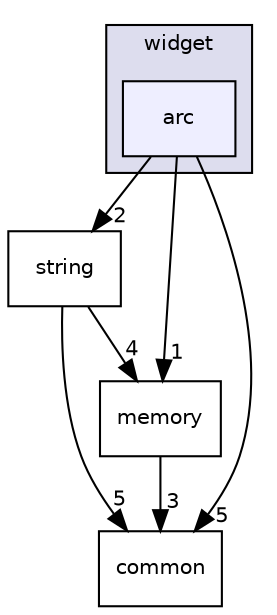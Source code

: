 digraph "C:/Harmony3/gfx/middleware/legato/library/src/gfx/legato/widget/arc" {
  compound=true
  node [ fontsize="10", fontname="Helvetica"];
  edge [ labelfontsize="10", labelfontname="Helvetica"];
  subgraph clusterdir_7e06156a3e1f5a20cddadcb49c448a41 {
    graph [ bgcolor="#ddddee", pencolor="black", label="widget" fontname="Helvetica", fontsize="10", URL="dir_7e06156a3e1f5a20cddadcb49c448a41.html"]
  dir_f07d66a1d1c2d5981c4d517597d58aef [shape=box, label="arc", style="filled", fillcolor="#eeeeff", pencolor="black", URL="dir_f07d66a1d1c2d5981c4d517597d58aef.html"];
  }
  dir_6d9fe5f06e07119d00aa5a25b98a851c [shape=box label="string" URL="dir_6d9fe5f06e07119d00aa5a25b98a851c.html"];
  dir_fa88ddc64ba904bf53a6551717c775a1 [shape=box label="common" URL="dir_fa88ddc64ba904bf53a6551717c775a1.html"];
  dir_870591bf2aecf39269e187cdef73bf6e [shape=box label="memory" URL="dir_870591bf2aecf39269e187cdef73bf6e.html"];
  dir_f07d66a1d1c2d5981c4d517597d58aef->dir_6d9fe5f06e07119d00aa5a25b98a851c [headlabel="2", labeldistance=1.5 headhref="dir_000063_000061.html"];
  dir_f07d66a1d1c2d5981c4d517597d58aef->dir_fa88ddc64ba904bf53a6551717c775a1 [headlabel="5", labeldistance=1.5 headhref="dir_000063_000051.html"];
  dir_f07d66a1d1c2d5981c4d517597d58aef->dir_870591bf2aecf39269e187cdef73bf6e [headlabel="1", labeldistance=1.5 headhref="dir_000063_000059.html"];
  dir_6d9fe5f06e07119d00aa5a25b98a851c->dir_fa88ddc64ba904bf53a6551717c775a1 [headlabel="5", labeldistance=1.5 headhref="dir_000061_000051.html"];
  dir_6d9fe5f06e07119d00aa5a25b98a851c->dir_870591bf2aecf39269e187cdef73bf6e [headlabel="4", labeldistance=1.5 headhref="dir_000061_000059.html"];
  dir_870591bf2aecf39269e187cdef73bf6e->dir_fa88ddc64ba904bf53a6551717c775a1 [headlabel="3", labeldistance=1.5 headhref="dir_000059_000051.html"];
}
